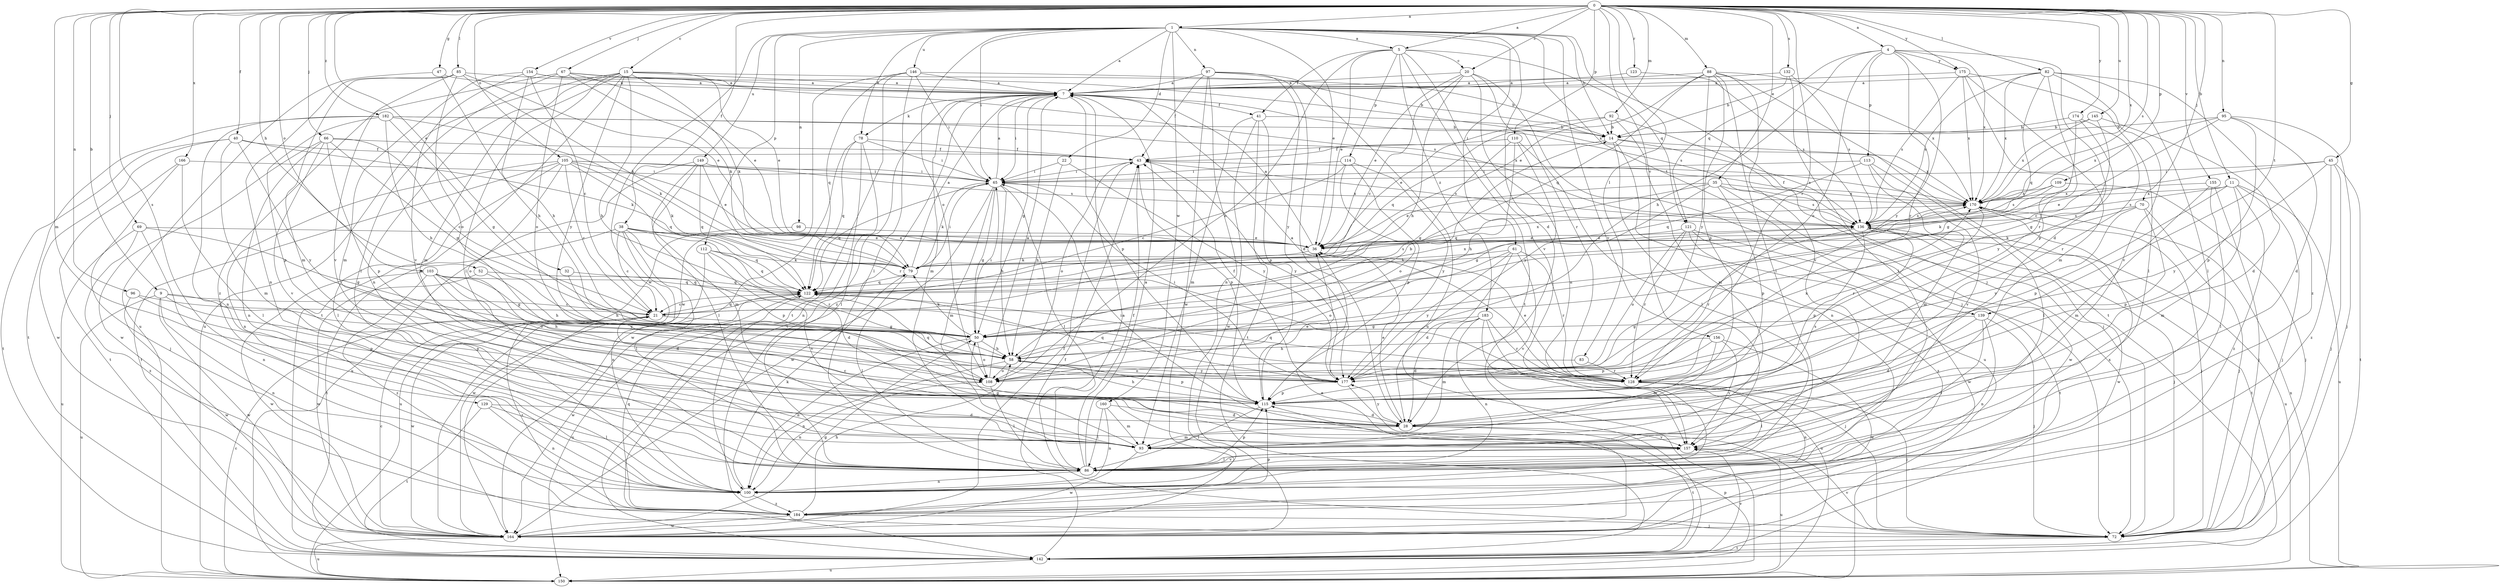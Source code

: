strict digraph  {
0;
1;
4;
5;
7;
9;
11;
14;
15;
20;
21;
22;
28;
32;
35;
36;
38;
40;
41;
43;
45;
47;
50;
52;
58;
61;
65;
66;
67;
69;
70;
72;
78;
79;
82;
83;
85;
86;
88;
92;
93;
95;
96;
97;
98;
100;
103;
105;
108;
109;
110;
112;
113;
114;
115;
121;
122;
123;
128;
129;
132;
136;
139;
142;
145;
146;
149;
150;
154;
155;
156;
157;
160;
164;
166;
170;
174;
175;
177;
182;
183;
184;
0 -> 1  [label=a];
0 -> 4  [label=a];
0 -> 5  [label=a];
0 -> 9  [label=b];
0 -> 11  [label=b];
0 -> 15  [label=c];
0 -> 20  [label=c];
0 -> 32  [label=e];
0 -> 35  [label=e];
0 -> 38  [label=f];
0 -> 40  [label=f];
0 -> 45  [label=g];
0 -> 47  [label=g];
0 -> 52  [label=h];
0 -> 66  [label=j];
0 -> 67  [label=j];
0 -> 69  [label=j];
0 -> 70  [label=j];
0 -> 82  [label=l];
0 -> 83  [label=l];
0 -> 85  [label=l];
0 -> 88  [label=m];
0 -> 92  [label=m];
0 -> 93  [label=m];
0 -> 95  [label=n];
0 -> 96  [label=n];
0 -> 103  [label=o];
0 -> 105  [label=o];
0 -> 109  [label=p];
0 -> 110  [label=p];
0 -> 123  [label=r];
0 -> 128  [label=r];
0 -> 129  [label=s];
0 -> 132  [label=s];
0 -> 136  [label=s];
0 -> 139  [label=t];
0 -> 145  [label=u];
0 -> 154  [label=v];
0 -> 155  [label=v];
0 -> 156  [label=v];
0 -> 166  [label=x];
0 -> 170  [label=x];
0 -> 174  [label=y];
0 -> 175  [label=y];
0 -> 182  [label=z];
1 -> 5  [label=a];
1 -> 7  [label=a];
1 -> 14  [label=b];
1 -> 22  [label=d];
1 -> 28  [label=d];
1 -> 36  [label=e];
1 -> 61  [label=i];
1 -> 65  [label=i];
1 -> 72  [label=j];
1 -> 78  [label=k];
1 -> 97  [label=n];
1 -> 98  [label=n];
1 -> 108  [label=o];
1 -> 112  [label=p];
1 -> 139  [label=t];
1 -> 146  [label=u];
1 -> 149  [label=u];
1 -> 157  [label=v];
1 -> 160  [label=w];
1 -> 164  [label=w];
4 -> 28  [label=d];
4 -> 58  [label=h];
4 -> 108  [label=o];
4 -> 113  [label=p];
4 -> 121  [label=q];
4 -> 128  [label=r];
4 -> 170  [label=x];
4 -> 175  [label=y];
4 -> 177  [label=y];
5 -> 20  [label=c];
5 -> 36  [label=e];
5 -> 41  [label=f];
5 -> 108  [label=o];
5 -> 114  [label=p];
5 -> 121  [label=q];
5 -> 142  [label=t];
5 -> 157  [label=v];
5 -> 183  [label=z];
7 -> 41  [label=f];
7 -> 50  [label=g];
7 -> 65  [label=i];
7 -> 78  [label=k];
7 -> 93  [label=m];
7 -> 115  [label=p];
7 -> 136  [label=s];
7 -> 142  [label=t];
7 -> 184  [label=z];
9 -> 21  [label=c];
9 -> 58  [label=h];
9 -> 100  [label=n];
9 -> 115  [label=p];
9 -> 150  [label=u];
9 -> 164  [label=w];
11 -> 72  [label=j];
11 -> 93  [label=m];
11 -> 115  [label=p];
11 -> 136  [label=s];
11 -> 150  [label=u];
11 -> 170  [label=x];
11 -> 184  [label=z];
14 -> 43  [label=f];
14 -> 100  [label=n];
14 -> 136  [label=s];
14 -> 150  [label=u];
14 -> 170  [label=x];
15 -> 7  [label=a];
15 -> 14  [label=b];
15 -> 36  [label=e];
15 -> 58  [label=h];
15 -> 79  [label=k];
15 -> 86  [label=l];
15 -> 93  [label=m];
15 -> 100  [label=n];
15 -> 142  [label=t];
15 -> 150  [label=u];
15 -> 177  [label=y];
20 -> 7  [label=a];
20 -> 21  [label=c];
20 -> 36  [label=e];
20 -> 58  [label=h];
20 -> 72  [label=j];
20 -> 100  [label=n];
20 -> 128  [label=r];
21 -> 50  [label=g];
21 -> 122  [label=q];
21 -> 164  [label=w];
21 -> 184  [label=z];
22 -> 58  [label=h];
22 -> 65  [label=i];
22 -> 177  [label=y];
28 -> 21  [label=c];
28 -> 36  [label=e];
28 -> 93  [label=m];
28 -> 136  [label=s];
28 -> 142  [label=t];
28 -> 157  [label=v];
28 -> 177  [label=y];
32 -> 58  [label=h];
32 -> 122  [label=q];
35 -> 36  [label=e];
35 -> 50  [label=g];
35 -> 115  [label=p];
35 -> 122  [label=q];
35 -> 136  [label=s];
35 -> 164  [label=w];
35 -> 170  [label=x];
36 -> 7  [label=a];
36 -> 79  [label=k];
36 -> 170  [label=x];
38 -> 21  [label=c];
38 -> 36  [label=e];
38 -> 86  [label=l];
38 -> 100  [label=n];
38 -> 115  [label=p];
38 -> 122  [label=q];
38 -> 128  [label=r];
38 -> 142  [label=t];
40 -> 43  [label=f];
40 -> 79  [label=k];
40 -> 93  [label=m];
40 -> 142  [label=t];
40 -> 164  [label=w];
40 -> 177  [label=y];
41 -> 14  [label=b];
41 -> 93  [label=m];
41 -> 115  [label=p];
41 -> 142  [label=t];
41 -> 164  [label=w];
43 -> 65  [label=i];
43 -> 108  [label=o];
43 -> 115  [label=p];
43 -> 136  [label=s];
43 -> 177  [label=y];
45 -> 36  [label=e];
45 -> 65  [label=i];
45 -> 72  [label=j];
45 -> 142  [label=t];
45 -> 177  [label=y];
45 -> 184  [label=z];
47 -> 7  [label=a];
47 -> 58  [label=h];
47 -> 150  [label=u];
50 -> 58  [label=h];
50 -> 65  [label=i];
50 -> 79  [label=k];
50 -> 100  [label=n];
50 -> 108  [label=o];
52 -> 58  [label=h];
52 -> 122  [label=q];
52 -> 164  [label=w];
58 -> 14  [label=b];
58 -> 100  [label=n];
58 -> 108  [label=o];
58 -> 115  [label=p];
58 -> 128  [label=r];
58 -> 177  [label=y];
61 -> 28  [label=d];
61 -> 79  [label=k];
61 -> 108  [label=o];
61 -> 128  [label=r];
61 -> 157  [label=v];
61 -> 177  [label=y];
65 -> 7  [label=a];
65 -> 50  [label=g];
65 -> 58  [label=h];
65 -> 79  [label=k];
65 -> 86  [label=l];
65 -> 93  [label=m];
65 -> 122  [label=q];
65 -> 164  [label=w];
65 -> 170  [label=x];
66 -> 21  [label=c];
66 -> 43  [label=f];
66 -> 50  [label=g];
66 -> 100  [label=n];
66 -> 115  [label=p];
66 -> 157  [label=v];
66 -> 164  [label=w];
67 -> 7  [label=a];
67 -> 36  [label=e];
67 -> 79  [label=k];
67 -> 86  [label=l];
67 -> 108  [label=o];
67 -> 170  [label=x];
67 -> 184  [label=z];
69 -> 36  [label=e];
69 -> 50  [label=g];
69 -> 100  [label=n];
69 -> 150  [label=u];
69 -> 184  [label=z];
70 -> 72  [label=j];
70 -> 79  [label=k];
70 -> 115  [label=p];
70 -> 136  [label=s];
70 -> 177  [label=y];
72 -> 7  [label=a];
72 -> 142  [label=t];
72 -> 157  [label=v];
78 -> 43  [label=f];
78 -> 65  [label=i];
78 -> 86  [label=l];
78 -> 100  [label=n];
78 -> 122  [label=q];
78 -> 164  [label=w];
79 -> 7  [label=a];
79 -> 65  [label=i];
79 -> 86  [label=l];
79 -> 122  [label=q];
79 -> 136  [label=s];
82 -> 7  [label=a];
82 -> 86  [label=l];
82 -> 122  [label=q];
82 -> 128  [label=r];
82 -> 136  [label=s];
82 -> 157  [label=v];
82 -> 170  [label=x];
82 -> 184  [label=z];
83 -> 108  [label=o];
83 -> 128  [label=r];
85 -> 7  [label=a];
85 -> 36  [label=e];
85 -> 79  [label=k];
85 -> 93  [label=m];
85 -> 100  [label=n];
85 -> 108  [label=o];
85 -> 157  [label=v];
86 -> 7  [label=a];
86 -> 43  [label=f];
86 -> 100  [label=n];
86 -> 115  [label=p];
86 -> 157  [label=v];
88 -> 7  [label=a];
88 -> 36  [label=e];
88 -> 86  [label=l];
88 -> 115  [label=p];
88 -> 122  [label=q];
88 -> 142  [label=t];
88 -> 157  [label=v];
88 -> 170  [label=x];
88 -> 177  [label=y];
92 -> 14  [label=b];
92 -> 36  [label=e];
92 -> 72  [label=j];
92 -> 93  [label=m];
92 -> 122  [label=q];
93 -> 50  [label=g];
93 -> 164  [label=w];
95 -> 14  [label=b];
95 -> 21  [label=c];
95 -> 28  [label=d];
95 -> 72  [label=j];
95 -> 115  [label=p];
95 -> 170  [label=x];
96 -> 21  [label=c];
96 -> 115  [label=p];
96 -> 164  [label=w];
97 -> 7  [label=a];
97 -> 28  [label=d];
97 -> 43  [label=f];
97 -> 100  [label=n];
97 -> 150  [label=u];
97 -> 164  [label=w];
97 -> 177  [label=y];
98 -> 36  [label=e];
98 -> 150  [label=u];
100 -> 79  [label=k];
100 -> 184  [label=z];
103 -> 28  [label=d];
103 -> 50  [label=g];
103 -> 108  [label=o];
103 -> 122  [label=q];
103 -> 164  [label=w];
103 -> 177  [label=y];
103 -> 184  [label=z];
105 -> 21  [label=c];
105 -> 36  [label=e];
105 -> 65  [label=i];
105 -> 79  [label=k];
105 -> 86  [label=l];
105 -> 100  [label=n];
105 -> 108  [label=o];
105 -> 122  [label=q];
105 -> 136  [label=s];
105 -> 142  [label=t];
108 -> 7  [label=a];
108 -> 86  [label=l];
108 -> 100  [label=n];
108 -> 122  [label=q];
109 -> 72  [label=j];
109 -> 79  [label=k];
109 -> 136  [label=s];
109 -> 170  [label=x];
110 -> 43  [label=f];
110 -> 50  [label=g];
110 -> 58  [label=h];
110 -> 86  [label=l];
110 -> 177  [label=y];
112 -> 28  [label=d];
112 -> 79  [label=k];
112 -> 122  [label=q];
112 -> 157  [label=v];
112 -> 164  [label=w];
113 -> 65  [label=i];
113 -> 86  [label=l];
113 -> 93  [label=m];
113 -> 122  [label=q];
113 -> 157  [label=v];
114 -> 21  [label=c];
114 -> 65  [label=i];
114 -> 108  [label=o];
114 -> 115  [label=p];
114 -> 177  [label=y];
115 -> 28  [label=d];
115 -> 36  [label=e];
115 -> 58  [label=h];
115 -> 86  [label=l];
121 -> 36  [label=e];
121 -> 108  [label=o];
121 -> 128  [label=r];
121 -> 142  [label=t];
121 -> 164  [label=w];
121 -> 184  [label=z];
122 -> 21  [label=c];
122 -> 150  [label=u];
122 -> 164  [label=w];
122 -> 170  [label=x];
123 -> 7  [label=a];
123 -> 136  [label=s];
128 -> 7  [label=a];
128 -> 36  [label=e];
128 -> 72  [label=j];
128 -> 86  [label=l];
128 -> 100  [label=n];
128 -> 122  [label=q];
129 -> 28  [label=d];
129 -> 86  [label=l];
129 -> 100  [label=n];
129 -> 142  [label=t];
132 -> 7  [label=a];
132 -> 14  [label=b];
132 -> 86  [label=l];
132 -> 136  [label=s];
136 -> 36  [label=e];
136 -> 72  [label=j];
136 -> 115  [label=p];
136 -> 128  [label=r];
136 -> 142  [label=t];
136 -> 150  [label=u];
136 -> 164  [label=w];
139 -> 28  [label=d];
139 -> 50  [label=g];
139 -> 72  [label=j];
139 -> 86  [label=l];
139 -> 100  [label=n];
142 -> 43  [label=f];
142 -> 150  [label=u];
142 -> 157  [label=v];
145 -> 14  [label=b];
145 -> 28  [label=d];
145 -> 50  [label=g];
145 -> 170  [label=x];
146 -> 7  [label=a];
146 -> 14  [label=b];
146 -> 65  [label=i];
146 -> 86  [label=l];
146 -> 122  [label=q];
146 -> 142  [label=t];
146 -> 164  [label=w];
149 -> 65  [label=i];
149 -> 86  [label=l];
149 -> 93  [label=m];
149 -> 122  [label=q];
149 -> 128  [label=r];
149 -> 150  [label=u];
150 -> 21  [label=c];
150 -> 115  [label=p];
150 -> 170  [label=x];
154 -> 7  [label=a];
154 -> 21  [label=c];
154 -> 58  [label=h];
154 -> 93  [label=m];
154 -> 136  [label=s];
154 -> 157  [label=v];
155 -> 72  [label=j];
155 -> 86  [label=l];
155 -> 93  [label=m];
155 -> 170  [label=x];
156 -> 58  [label=h];
156 -> 93  [label=m];
156 -> 115  [label=p];
156 -> 157  [label=v];
156 -> 164  [label=w];
157 -> 65  [label=i];
157 -> 86  [label=l];
157 -> 150  [label=u];
160 -> 28  [label=d];
160 -> 86  [label=l];
160 -> 93  [label=m];
160 -> 100  [label=n];
164 -> 21  [label=c];
164 -> 36  [label=e];
164 -> 43  [label=f];
164 -> 50  [label=g];
164 -> 150  [label=u];
166 -> 65  [label=i];
166 -> 72  [label=j];
166 -> 86  [label=l];
166 -> 142  [label=t];
170 -> 43  [label=f];
170 -> 72  [label=j];
170 -> 128  [label=r];
170 -> 136  [label=s];
174 -> 14  [label=b];
174 -> 50  [label=g];
174 -> 128  [label=r];
174 -> 177  [label=y];
175 -> 7  [label=a];
175 -> 86  [label=l];
175 -> 93  [label=m];
175 -> 115  [label=p];
175 -> 136  [label=s];
175 -> 170  [label=x];
177 -> 43  [label=f];
177 -> 65  [label=i];
177 -> 72  [label=j];
177 -> 115  [label=p];
177 -> 122  [label=q];
177 -> 170  [label=x];
182 -> 14  [label=b];
182 -> 50  [label=g];
182 -> 58  [label=h];
182 -> 79  [label=k];
182 -> 100  [label=n];
182 -> 115  [label=p];
182 -> 142  [label=t];
182 -> 170  [label=x];
183 -> 28  [label=d];
183 -> 50  [label=g];
183 -> 72  [label=j];
183 -> 93  [label=m];
183 -> 100  [label=n];
183 -> 128  [label=r];
183 -> 150  [label=u];
184 -> 58  [label=h];
184 -> 72  [label=j];
184 -> 115  [label=p];
184 -> 122  [label=q];
184 -> 164  [label=w];
184 -> 170  [label=x];
}
